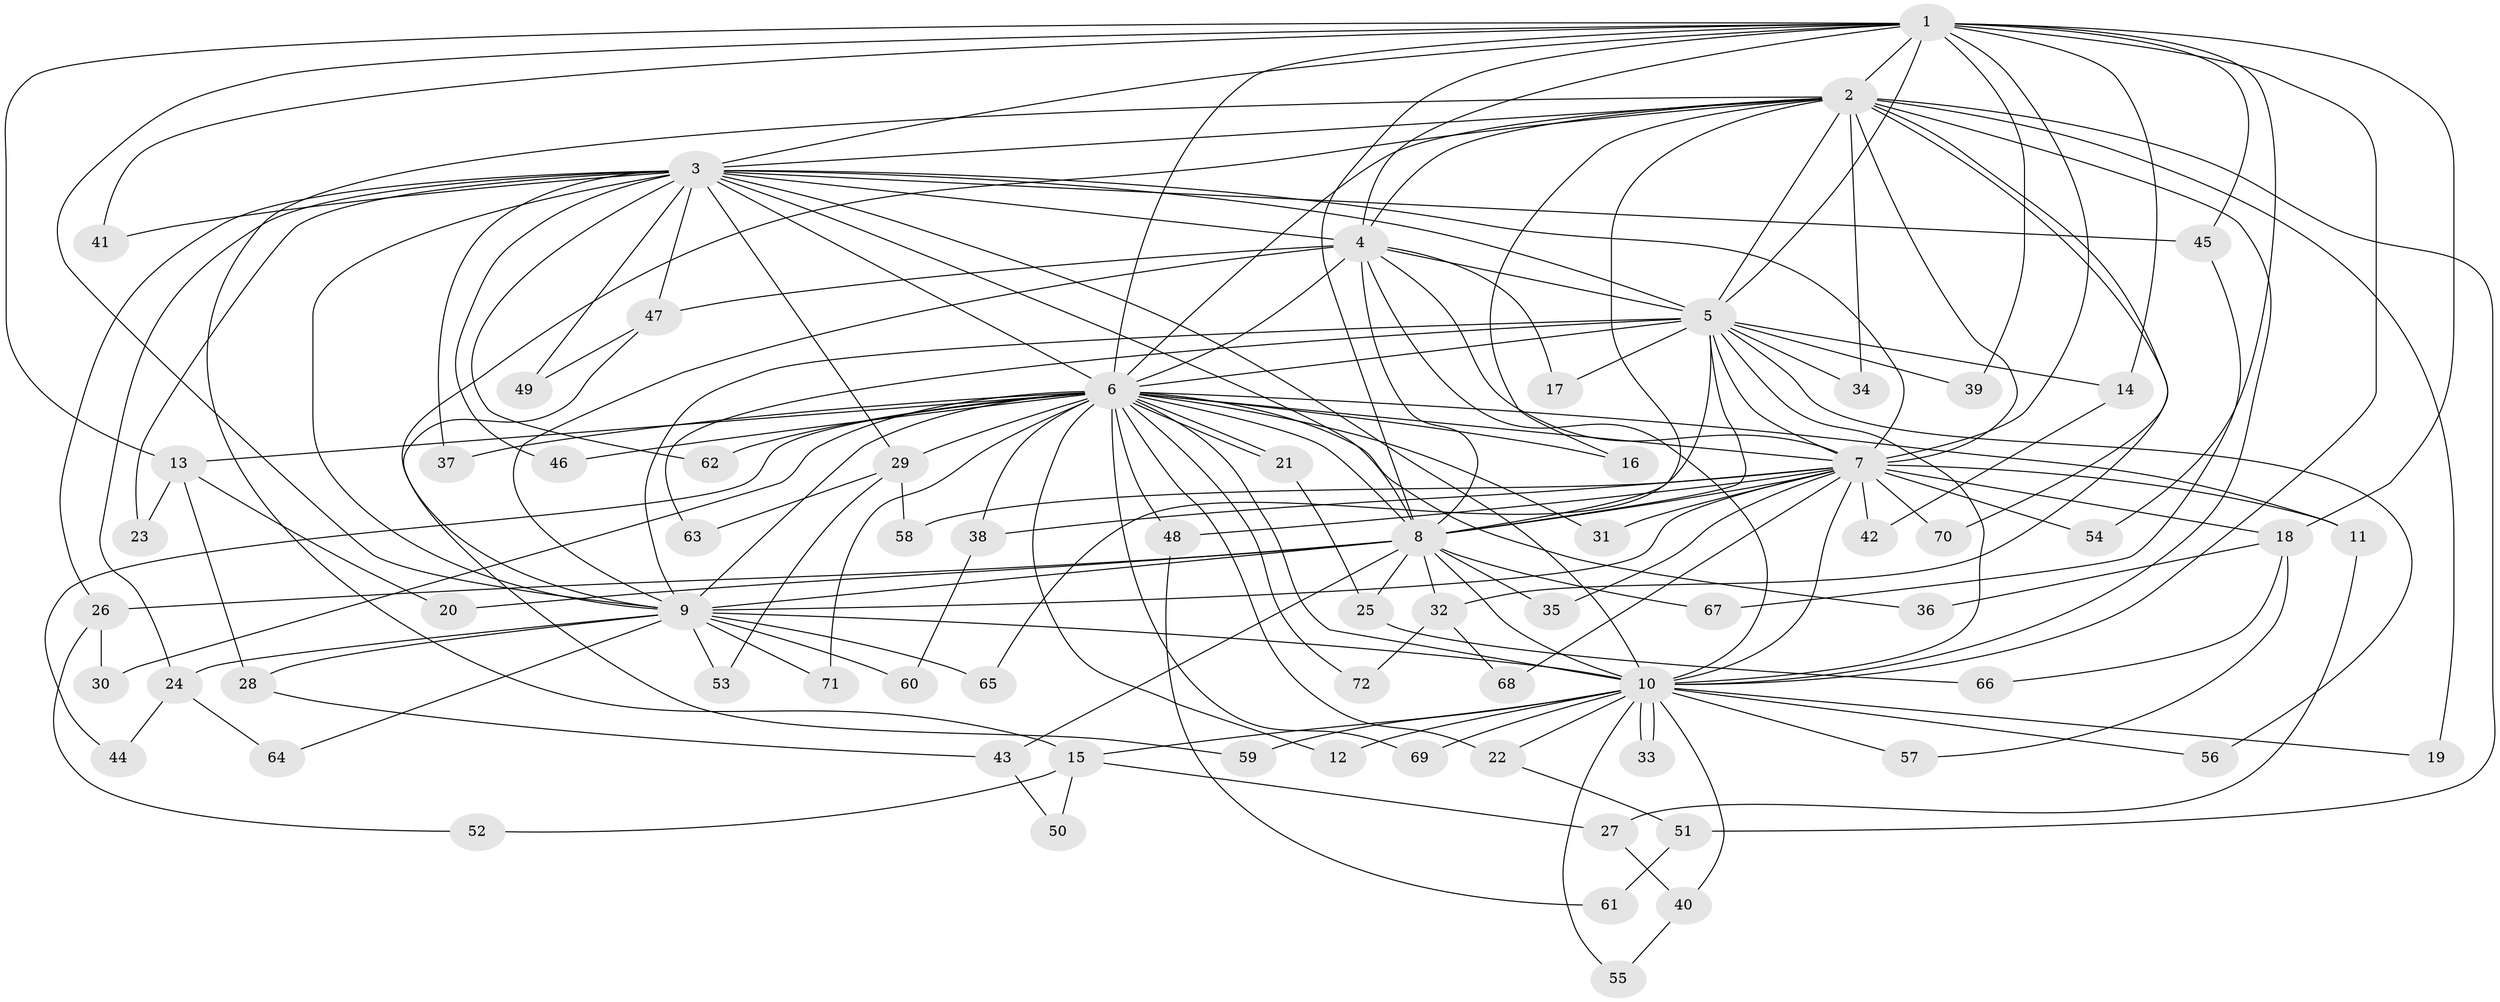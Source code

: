 // coarse degree distribution, {20: 0.0196078431372549, 16: 0.0196078431372549, 15: 0.0196078431372549, 13: 0.0196078431372549, 25: 0.0196078431372549, 18: 0.0392156862745098, 14: 0.0196078431372549, 3: 0.21568627450980393, 2: 0.47058823529411764, 5: 0.0784313725490196, 4: 0.0784313725490196}
// Generated by graph-tools (version 1.1) at 2025/51/02/27/25 19:51:52]
// undirected, 72 vertices, 169 edges
graph export_dot {
graph [start="1"]
  node [color=gray90,style=filled];
  1;
  2;
  3;
  4;
  5;
  6;
  7;
  8;
  9;
  10;
  11;
  12;
  13;
  14;
  15;
  16;
  17;
  18;
  19;
  20;
  21;
  22;
  23;
  24;
  25;
  26;
  27;
  28;
  29;
  30;
  31;
  32;
  33;
  34;
  35;
  36;
  37;
  38;
  39;
  40;
  41;
  42;
  43;
  44;
  45;
  46;
  47;
  48;
  49;
  50;
  51;
  52;
  53;
  54;
  55;
  56;
  57;
  58;
  59;
  60;
  61;
  62;
  63;
  64;
  65;
  66;
  67;
  68;
  69;
  70;
  71;
  72;
  1 -- 2;
  1 -- 3;
  1 -- 4;
  1 -- 5;
  1 -- 6;
  1 -- 7;
  1 -- 8;
  1 -- 9;
  1 -- 10;
  1 -- 13;
  1 -- 14;
  1 -- 18;
  1 -- 39;
  1 -- 41;
  1 -- 45;
  1 -- 54;
  2 -- 3;
  2 -- 4;
  2 -- 5;
  2 -- 6;
  2 -- 7;
  2 -- 8;
  2 -- 9;
  2 -- 10;
  2 -- 15;
  2 -- 16;
  2 -- 19;
  2 -- 32;
  2 -- 34;
  2 -- 51;
  2 -- 70;
  3 -- 4;
  3 -- 5;
  3 -- 6;
  3 -- 7;
  3 -- 8;
  3 -- 9;
  3 -- 10;
  3 -- 23;
  3 -- 24;
  3 -- 26;
  3 -- 29;
  3 -- 37;
  3 -- 41;
  3 -- 45;
  3 -- 46;
  3 -- 47;
  3 -- 49;
  3 -- 62;
  4 -- 5;
  4 -- 6;
  4 -- 7;
  4 -- 8;
  4 -- 9;
  4 -- 10;
  4 -- 17;
  4 -- 47;
  5 -- 6;
  5 -- 7;
  5 -- 8;
  5 -- 9;
  5 -- 10;
  5 -- 14;
  5 -- 17;
  5 -- 34;
  5 -- 39;
  5 -- 56;
  5 -- 63;
  5 -- 65;
  6 -- 7;
  6 -- 8;
  6 -- 9;
  6 -- 10;
  6 -- 11;
  6 -- 12;
  6 -- 13;
  6 -- 16;
  6 -- 21;
  6 -- 21;
  6 -- 22;
  6 -- 29;
  6 -- 30;
  6 -- 31;
  6 -- 36;
  6 -- 37;
  6 -- 38;
  6 -- 44;
  6 -- 46;
  6 -- 48;
  6 -- 62;
  6 -- 69;
  6 -- 71;
  6 -- 72;
  7 -- 8;
  7 -- 9;
  7 -- 10;
  7 -- 11;
  7 -- 18;
  7 -- 31;
  7 -- 35;
  7 -- 38;
  7 -- 42;
  7 -- 48;
  7 -- 54;
  7 -- 58;
  7 -- 68;
  7 -- 70;
  8 -- 9;
  8 -- 10;
  8 -- 20;
  8 -- 25;
  8 -- 26;
  8 -- 32;
  8 -- 35;
  8 -- 43;
  8 -- 67;
  9 -- 10;
  9 -- 24;
  9 -- 28;
  9 -- 53;
  9 -- 60;
  9 -- 64;
  9 -- 65;
  9 -- 71;
  10 -- 12;
  10 -- 15;
  10 -- 19;
  10 -- 22;
  10 -- 33;
  10 -- 33;
  10 -- 40;
  10 -- 55;
  10 -- 56;
  10 -- 57;
  10 -- 59;
  10 -- 69;
  11 -- 27;
  13 -- 20;
  13 -- 23;
  13 -- 28;
  14 -- 42;
  15 -- 27;
  15 -- 50;
  15 -- 52;
  18 -- 36;
  18 -- 57;
  18 -- 66;
  21 -- 25;
  22 -- 51;
  24 -- 44;
  24 -- 64;
  25 -- 66;
  26 -- 30;
  26 -- 52;
  27 -- 40;
  28 -- 43;
  29 -- 53;
  29 -- 58;
  29 -- 63;
  32 -- 68;
  32 -- 72;
  38 -- 60;
  40 -- 55;
  43 -- 50;
  45 -- 67;
  47 -- 49;
  47 -- 59;
  48 -- 61;
  51 -- 61;
}
